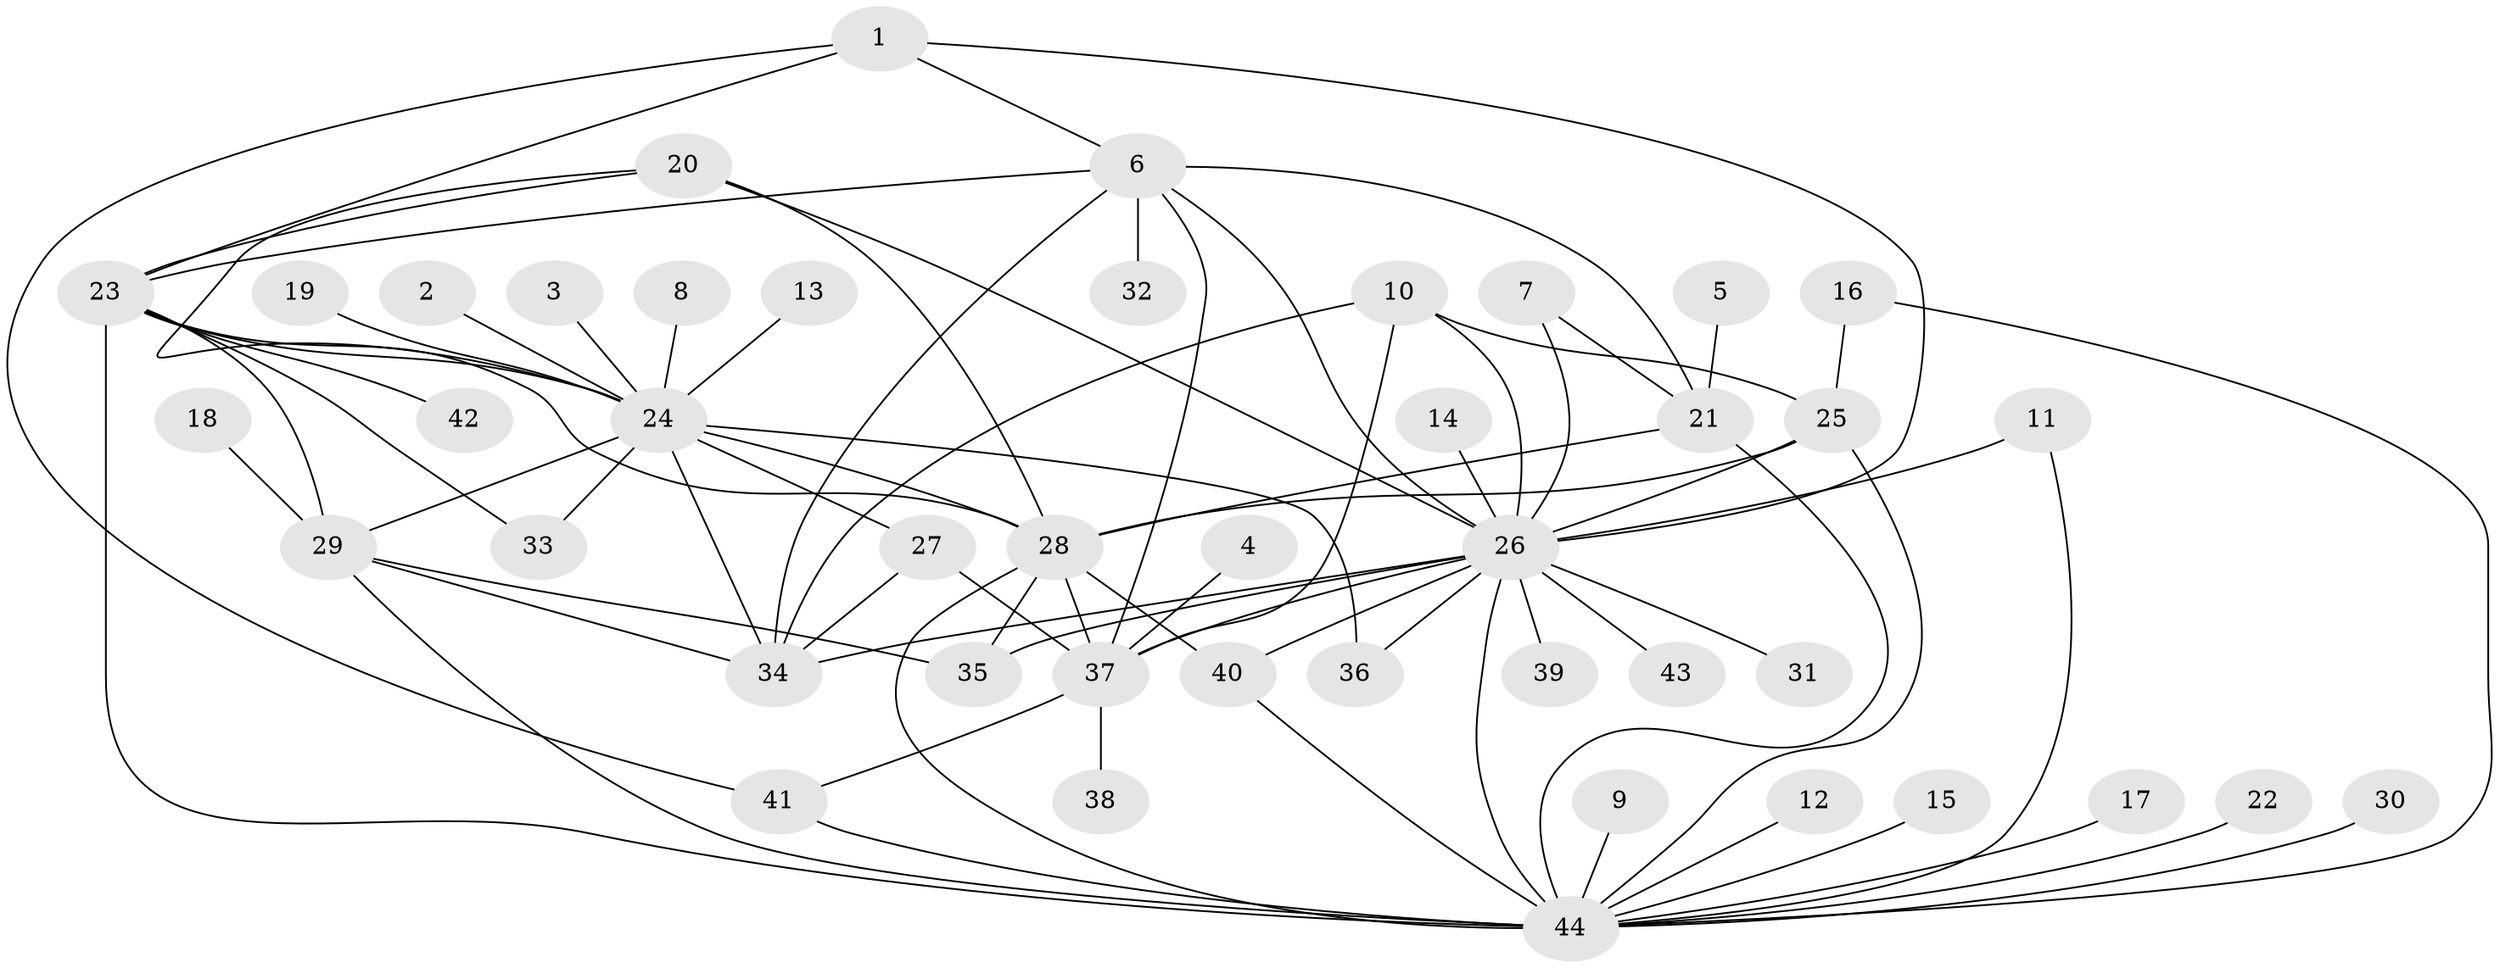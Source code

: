 // original degree distribution, {19: 0.011363636363636364, 4: 0.13636363636363635, 8: 0.011363636363636364, 3: 0.09090909090909091, 5: 0.056818181818181816, 7: 0.03409090909090909, 11: 0.011363636363636364, 21: 0.011363636363636364, 1: 0.3977272727272727, 2: 0.2159090909090909, 6: 0.022727272727272728}
// Generated by graph-tools (version 1.1) at 2025/49/03/09/25 03:49:49]
// undirected, 44 vertices, 78 edges
graph export_dot {
graph [start="1"]
  node [color=gray90,style=filled];
  1;
  2;
  3;
  4;
  5;
  6;
  7;
  8;
  9;
  10;
  11;
  12;
  13;
  14;
  15;
  16;
  17;
  18;
  19;
  20;
  21;
  22;
  23;
  24;
  25;
  26;
  27;
  28;
  29;
  30;
  31;
  32;
  33;
  34;
  35;
  36;
  37;
  38;
  39;
  40;
  41;
  42;
  43;
  44;
  1 -- 6 [weight=1.0];
  1 -- 23 [weight=1.0];
  1 -- 26 [weight=1.0];
  1 -- 41 [weight=1.0];
  2 -- 24 [weight=1.0];
  3 -- 24 [weight=1.0];
  4 -- 37 [weight=1.0];
  5 -- 21 [weight=1.0];
  6 -- 21 [weight=1.0];
  6 -- 23 [weight=1.0];
  6 -- 26 [weight=1.0];
  6 -- 32 [weight=1.0];
  6 -- 34 [weight=1.0];
  6 -- 37 [weight=1.0];
  7 -- 21 [weight=1.0];
  7 -- 26 [weight=1.0];
  8 -- 24 [weight=1.0];
  9 -- 44 [weight=1.0];
  10 -- 25 [weight=1.0];
  10 -- 26 [weight=1.0];
  10 -- 34 [weight=1.0];
  10 -- 37 [weight=1.0];
  11 -- 26 [weight=1.0];
  11 -- 44 [weight=1.0];
  12 -- 44 [weight=1.0];
  13 -- 24 [weight=1.0];
  14 -- 26 [weight=1.0];
  15 -- 44 [weight=1.0];
  16 -- 25 [weight=1.0];
  16 -- 44 [weight=1.0];
  17 -- 44 [weight=1.0];
  18 -- 29 [weight=1.0];
  19 -- 24 [weight=1.0];
  20 -- 23 [weight=1.0];
  20 -- 24 [weight=1.0];
  20 -- 26 [weight=1.0];
  20 -- 28 [weight=1.0];
  21 -- 28 [weight=1.0];
  21 -- 44 [weight=1.0];
  22 -- 44 [weight=1.0];
  23 -- 24 [weight=2.0];
  23 -- 28 [weight=1.0];
  23 -- 29 [weight=1.0];
  23 -- 33 [weight=1.0];
  23 -- 42 [weight=1.0];
  23 -- 44 [weight=2.0];
  24 -- 27 [weight=1.0];
  24 -- 28 [weight=1.0];
  24 -- 29 [weight=1.0];
  24 -- 33 [weight=1.0];
  24 -- 34 [weight=1.0];
  24 -- 36 [weight=1.0];
  25 -- 26 [weight=1.0];
  25 -- 28 [weight=1.0];
  25 -- 44 [weight=1.0];
  26 -- 31 [weight=1.0];
  26 -- 34 [weight=1.0];
  26 -- 35 [weight=1.0];
  26 -- 36 [weight=1.0];
  26 -- 37 [weight=1.0];
  26 -- 39 [weight=1.0];
  26 -- 40 [weight=2.0];
  26 -- 43 [weight=1.0];
  26 -- 44 [weight=2.0];
  27 -- 34 [weight=1.0];
  27 -- 37 [weight=1.0];
  28 -- 35 [weight=1.0];
  28 -- 37 [weight=1.0];
  28 -- 40 [weight=1.0];
  28 -- 44 [weight=1.0];
  29 -- 34 [weight=1.0];
  29 -- 35 [weight=1.0];
  29 -- 44 [weight=1.0];
  30 -- 44 [weight=1.0];
  37 -- 38 [weight=1.0];
  37 -- 41 [weight=1.0];
  40 -- 44 [weight=1.0];
  41 -- 44 [weight=1.0];
}
